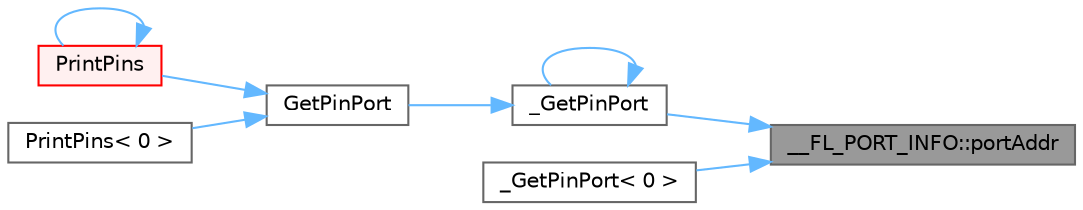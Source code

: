 digraph "__FL_PORT_INFO::portAddr"
{
 // INTERACTIVE_SVG=YES
 // LATEX_PDF_SIZE
  bgcolor="transparent";
  edge [fontname=Helvetica,fontsize=10,labelfontname=Helvetica,labelfontsize=10];
  node [fontname=Helvetica,fontsize=10,shape=box,height=0.2,width=0.4];
  rankdir="RL";
  Node1 [id="Node000001",label="__FL_PORT_INFO::portAddr",height=0.2,width=0.4,color="gray40", fillcolor="grey60", style="filled", fontcolor="black",tooltip="Gets the raw address of the port."];
  Node1 -> Node2 [id="edge1_Node000001_Node000002",dir="back",color="steelblue1",style="solid",tooltip=" "];
  Node2 [id="Node000002",label="_GetPinPort",height=0.2,width=0.4,color="grey40", fillcolor="white", style="filled",URL="$dc/da2/_pintest_8h_af71431f6db865cbdc9d31833de94da2b.html#af71431f6db865cbdc9d31833de94da2b",tooltip=" "];
  Node2 -> Node2 [id="edge2_Node000002_Node000002",dir="back",color="steelblue1",style="solid",tooltip=" "];
  Node2 -> Node3 [id="edge3_Node000002_Node000003",dir="back",color="steelblue1",style="solid",tooltip=" "];
  Node3 [id="Node000003",label="GetPinPort",height=0.2,width=0.4,color="grey40", fillcolor="white", style="filled",URL="$dc/da2/_pintest_8h_a7089184423e1bbf435e40abb052bbf46.html#a7089184423e1bbf435e40abb052bbf46",tooltip=" "];
  Node3 -> Node4 [id="edge4_Node000003_Node000004",dir="back",color="steelblue1",style="solid",tooltip=" "];
  Node4 [id="Node000004",label="PrintPins",height=0.2,width=0.4,color="red", fillcolor="#FFF0F0", style="filled",URL="$dc/da2/_pintest_8h_a48b7a70eb06947df8557651eebcb55ee.html#a48b7a70eb06947df8557651eebcb55ee",tooltip=" "];
  Node4 -> Node4 [id="edge5_Node000004_Node000004",dir="back",color="steelblue1",style="solid",tooltip=" "];
  Node3 -> Node6 [id="edge6_Node000003_Node000006",dir="back",color="steelblue1",style="solid",tooltip=" "];
  Node6 [id="Node000006",label="PrintPins\< 0 \>",height=0.2,width=0.4,color="grey40", fillcolor="white", style="filled",URL="$dc/da2/_pintest_8h_a095bc1ede86fdccb63d047743f7b8780.html#a095bc1ede86fdccb63d047743f7b8780",tooltip=" "];
  Node1 -> Node7 [id="edge7_Node000001_Node000007",dir="back",color="steelblue1",style="solid",tooltip=" "];
  Node7 [id="Node000007",label="_GetPinPort\< 0 \>",height=0.2,width=0.4,color="grey40", fillcolor="white", style="filled",URL="$dc/da2/_pintest_8h_ae245cadaf2b6c728927e339226a1b89d.html#ae245cadaf2b6c728927e339226a1b89d",tooltip=" "];
}

